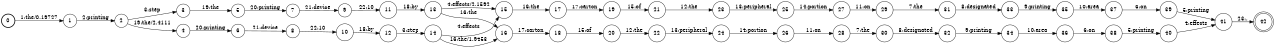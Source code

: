 digraph FST {
rankdir = LR;
size = "8.5,11";
label = "";
center = 1;
orientation = Portrait;
ranksep = "0.4";
nodesep = "0.25";
0 [label = "0", shape = circle, style = bold, fontsize = 14]
	0 -> 1 [label = "1:the/0.19727", fontsize = 14];
1 [label = "1", shape = circle, style = solid, fontsize = 14]
	1 -> 2 [label = "2:printing", fontsize = 14];
2 [label = "2", shape = circle, style = solid, fontsize = 14]
	2 -> 4 [label = "19:the/2.4111", fontsize = 14];
	2 -> 3 [label = "3:step", fontsize = 14];
3 [label = "3", shape = circle, style = solid, fontsize = 14]
	3 -> 5 [label = "19:the", fontsize = 14];
4 [label = "4", shape = circle, style = solid, fontsize = 14]
	4 -> 6 [label = "20:printing", fontsize = 14];
5 [label = "5", shape = circle, style = solid, fontsize = 14]
	5 -> 7 [label = "20:printing", fontsize = 14];
6 [label = "6", shape = circle, style = solid, fontsize = 14]
	6 -> 8 [label = "21:device", fontsize = 14];
7 [label = "7", shape = circle, style = solid, fontsize = 14]
	7 -> 9 [label = "21:device", fontsize = 14];
8 [label = "8", shape = circle, style = solid, fontsize = 14]
	8 -> 10 [label = "22:10", fontsize = 14];
9 [label = "9", shape = circle, style = solid, fontsize = 14]
	9 -> 11 [label = "22:10", fontsize = 14];
10 [label = "10", shape = circle, style = solid, fontsize = 14]
	10 -> 12 [label = "18:by", fontsize = 14];
11 [label = "11", shape = circle, style = solid, fontsize = 14]
	11 -> 13 [label = "18:by", fontsize = 14];
12 [label = "12", shape = circle, style = solid, fontsize = 14]
	12 -> 14 [label = "3:step", fontsize = 14];
13 [label = "13", shape = circle, style = solid, fontsize = 14]
	13 -> 16 [label = "16:the", fontsize = 14];
	13 -> 15 [label = "4:effects/2.1592", fontsize = 14];
14 [label = "14", shape = circle, style = solid, fontsize = 14]
	14 -> 16 [label = "16:the/1.9453", fontsize = 14];
	14 -> 15 [label = "4:effects", fontsize = 14];
15 [label = "15", shape = circle, style = solid, fontsize = 14]
	15 -> 17 [label = "16:the", fontsize = 14];
16 [label = "16", shape = circle, style = solid, fontsize = 14]
	16 -> 18 [label = "17:carton", fontsize = 14];
17 [label = "17", shape = circle, style = solid, fontsize = 14]
	17 -> 19 [label = "17:carton", fontsize = 14];
18 [label = "18", shape = circle, style = solid, fontsize = 14]
	18 -> 20 [label = "15:of", fontsize = 14];
19 [label = "19", shape = circle, style = solid, fontsize = 14]
	19 -> 21 [label = "15:of", fontsize = 14];
20 [label = "20", shape = circle, style = solid, fontsize = 14]
	20 -> 22 [label = "12:the", fontsize = 14];
21 [label = "21", shape = circle, style = solid, fontsize = 14]
	21 -> 23 [label = "12:the", fontsize = 14];
22 [label = "22", shape = circle, style = solid, fontsize = 14]
	22 -> 24 [label = "13:peripheral", fontsize = 14];
23 [label = "23", shape = circle, style = solid, fontsize = 14]
	23 -> 25 [label = "13:peripheral", fontsize = 14];
24 [label = "24", shape = circle, style = solid, fontsize = 14]
	24 -> 26 [label = "14:portion", fontsize = 14];
25 [label = "25", shape = circle, style = solid, fontsize = 14]
	25 -> 27 [label = "14:portion", fontsize = 14];
26 [label = "26", shape = circle, style = solid, fontsize = 14]
	26 -> 28 [label = "11:on", fontsize = 14];
27 [label = "27", shape = circle, style = solid, fontsize = 14]
	27 -> 29 [label = "11:on", fontsize = 14];
28 [label = "28", shape = circle, style = solid, fontsize = 14]
	28 -> 30 [label = "7:the", fontsize = 14];
29 [label = "29", shape = circle, style = solid, fontsize = 14]
	29 -> 31 [label = "7:the", fontsize = 14];
30 [label = "30", shape = circle, style = solid, fontsize = 14]
	30 -> 32 [label = "8:designated", fontsize = 14];
31 [label = "31", shape = circle, style = solid, fontsize = 14]
	31 -> 33 [label = "8:designated", fontsize = 14];
32 [label = "32", shape = circle, style = solid, fontsize = 14]
	32 -> 34 [label = "9:printing", fontsize = 14];
33 [label = "33", shape = circle, style = solid, fontsize = 14]
	33 -> 35 [label = "9:printing", fontsize = 14];
34 [label = "34", shape = circle, style = solid, fontsize = 14]
	34 -> 36 [label = "10:area", fontsize = 14];
35 [label = "35", shape = circle, style = solid, fontsize = 14]
	35 -> 37 [label = "10:area", fontsize = 14];
36 [label = "36", shape = circle, style = solid, fontsize = 14]
	36 -> 38 [label = "6:on", fontsize = 14];
37 [label = "37", shape = circle, style = solid, fontsize = 14]
	37 -> 39 [label = "6:on", fontsize = 14];
38 [label = "38", shape = circle, style = solid, fontsize = 14]
	38 -> 40 [label = "5:printing", fontsize = 14];
39 [label = "39", shape = circle, style = solid, fontsize = 14]
	39 -> 41 [label = "5:printing", fontsize = 14];
40 [label = "40", shape = circle, style = solid, fontsize = 14]
	40 -> 41 [label = "4:effects", fontsize = 14];
41 [label = "41", shape = circle, style = solid, fontsize = 14]
	41 -> 42 [label = "23:.", fontsize = 14];
42 [label = "42", shape = doublecircle, style = solid, fontsize = 14]
}
